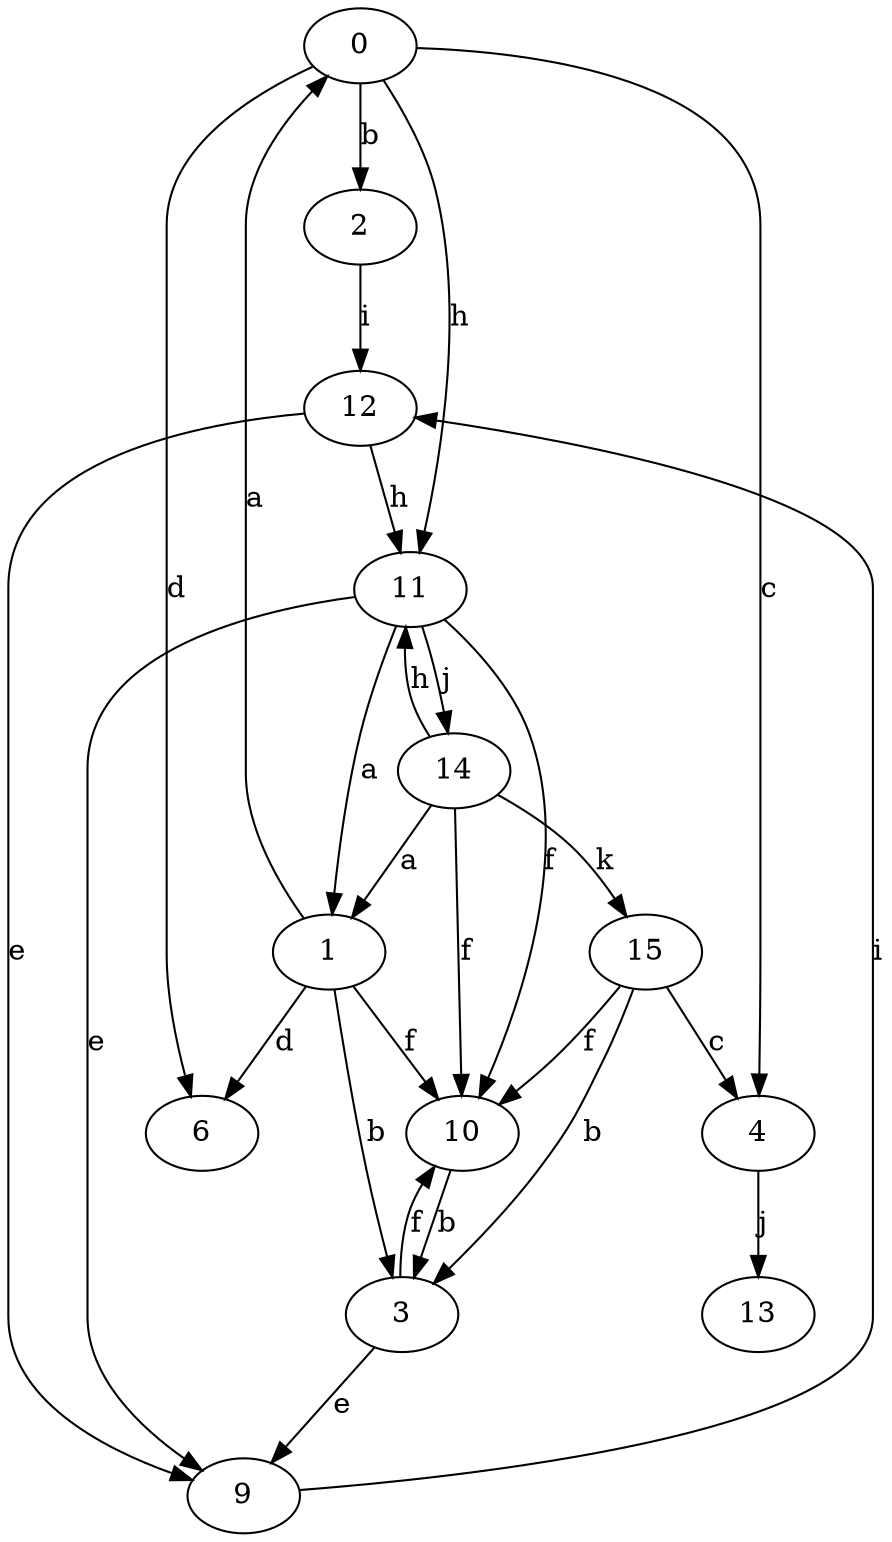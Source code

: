 strict digraph  {
0;
1;
2;
3;
4;
6;
9;
10;
11;
12;
13;
14;
15;
0 -> 2  [label=b];
0 -> 4  [label=c];
0 -> 6  [label=d];
0 -> 11  [label=h];
1 -> 0  [label=a];
1 -> 3  [label=b];
1 -> 6  [label=d];
1 -> 10  [label=f];
2 -> 12  [label=i];
3 -> 9  [label=e];
3 -> 10  [label=f];
4 -> 13  [label=j];
9 -> 12  [label=i];
10 -> 3  [label=b];
11 -> 1  [label=a];
11 -> 9  [label=e];
11 -> 10  [label=f];
11 -> 14  [label=j];
12 -> 9  [label=e];
12 -> 11  [label=h];
14 -> 1  [label=a];
14 -> 10  [label=f];
14 -> 11  [label=h];
14 -> 15  [label=k];
15 -> 3  [label=b];
15 -> 4  [label=c];
15 -> 10  [label=f];
}
